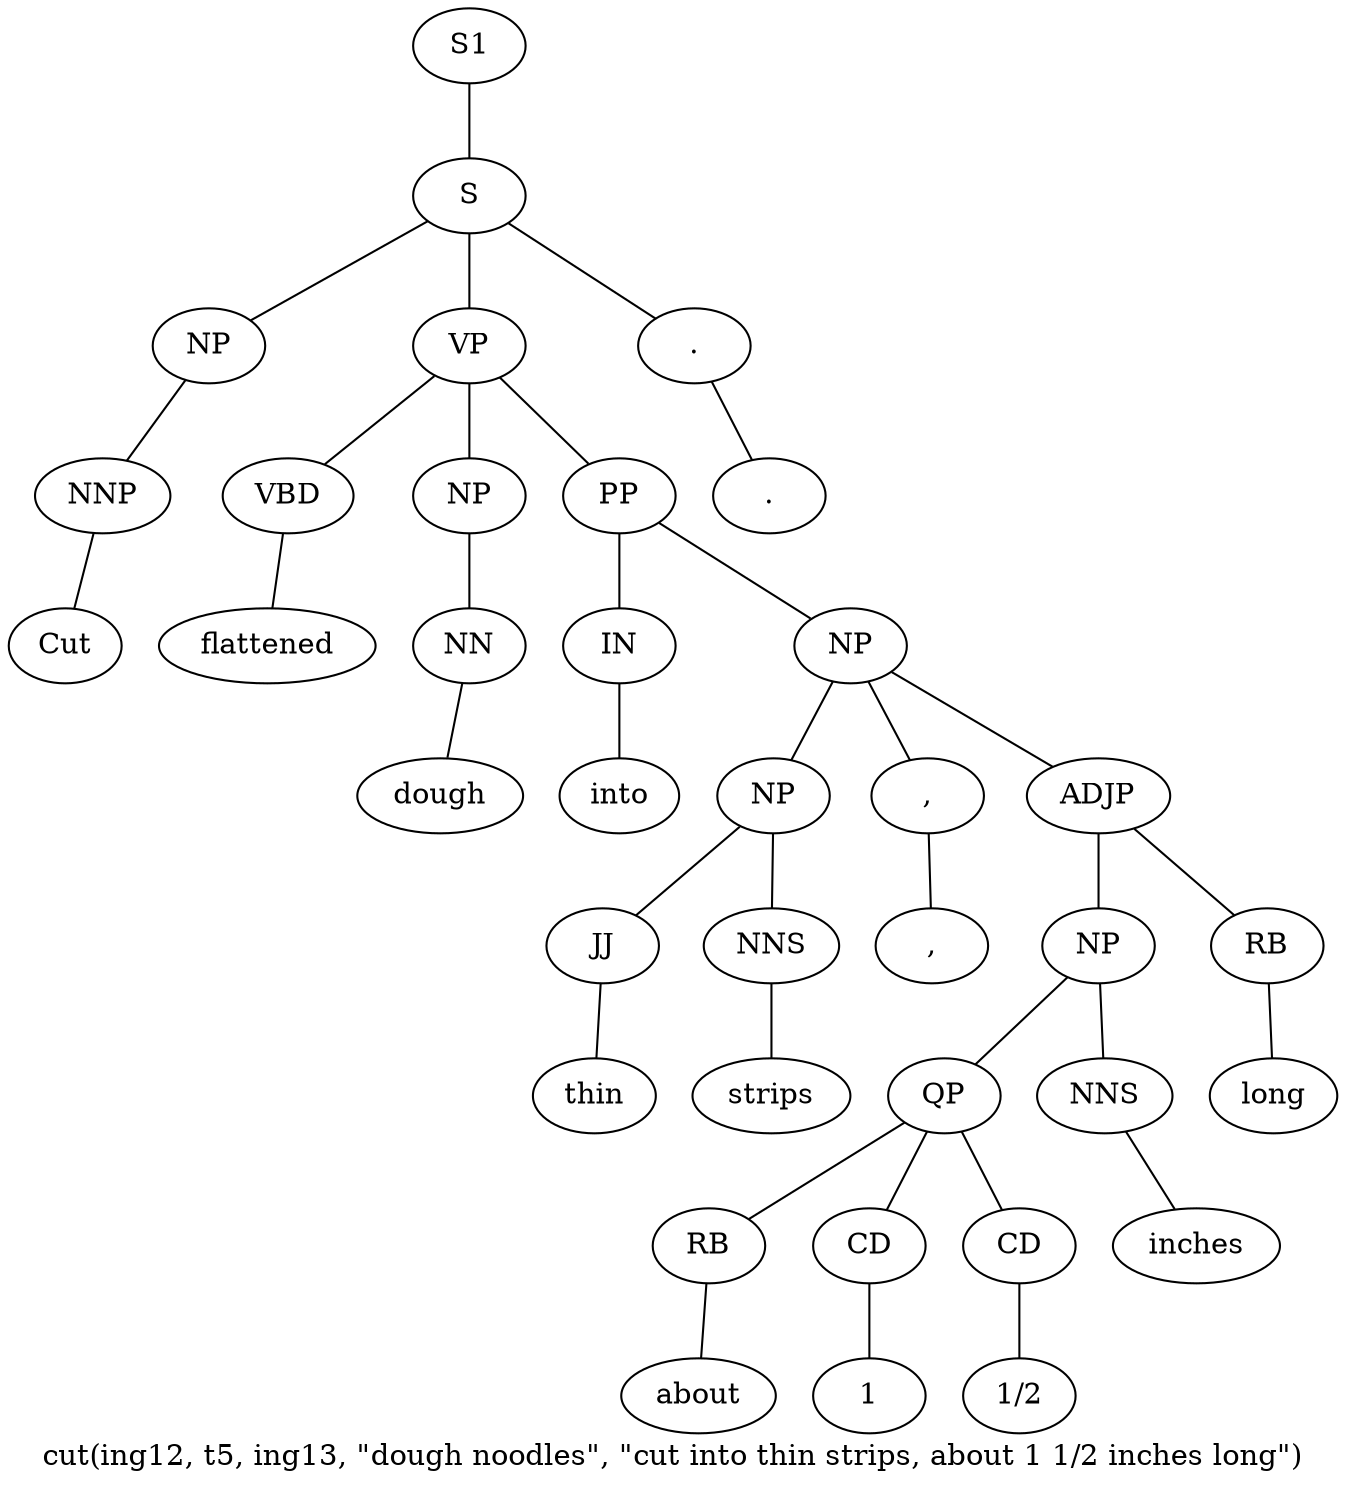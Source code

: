 graph SyntaxGraph {
	label = "cut(ing12, t5, ing13, \"dough noodles\", \"cut into thin strips, about 1 1/2 inches long\")";
	Node0 [label="S1"];
	Node1 [label="S"];
	Node2 [label="NP"];
	Node3 [label="NNP"];
	Node4 [label="Cut"];
	Node5 [label="VP"];
	Node6 [label="VBD"];
	Node7 [label="flattened"];
	Node8 [label="NP"];
	Node9 [label="NN"];
	Node10 [label="dough"];
	Node11 [label="PP"];
	Node12 [label="IN"];
	Node13 [label="into"];
	Node14 [label="NP"];
	Node15 [label="NP"];
	Node16 [label="JJ"];
	Node17 [label="thin"];
	Node18 [label="NNS"];
	Node19 [label="strips"];
	Node20 [label=","];
	Node21 [label=","];
	Node22 [label="ADJP"];
	Node23 [label="NP"];
	Node24 [label="QP"];
	Node25 [label="RB"];
	Node26 [label="about"];
	Node27 [label="CD"];
	Node28 [label="1"];
	Node29 [label="CD"];
	Node30 [label="1/2"];
	Node31 [label="NNS"];
	Node32 [label="inches"];
	Node33 [label="RB"];
	Node34 [label="long"];
	Node35 [label="."];
	Node36 [label="."];

	Node0 -- Node1;
	Node1 -- Node2;
	Node1 -- Node5;
	Node1 -- Node35;
	Node2 -- Node3;
	Node3 -- Node4;
	Node5 -- Node6;
	Node5 -- Node8;
	Node5 -- Node11;
	Node6 -- Node7;
	Node8 -- Node9;
	Node9 -- Node10;
	Node11 -- Node12;
	Node11 -- Node14;
	Node12 -- Node13;
	Node14 -- Node15;
	Node14 -- Node20;
	Node14 -- Node22;
	Node15 -- Node16;
	Node15 -- Node18;
	Node16 -- Node17;
	Node18 -- Node19;
	Node20 -- Node21;
	Node22 -- Node23;
	Node22 -- Node33;
	Node23 -- Node24;
	Node23 -- Node31;
	Node24 -- Node25;
	Node24 -- Node27;
	Node24 -- Node29;
	Node25 -- Node26;
	Node27 -- Node28;
	Node29 -- Node30;
	Node31 -- Node32;
	Node33 -- Node34;
	Node35 -- Node36;
}